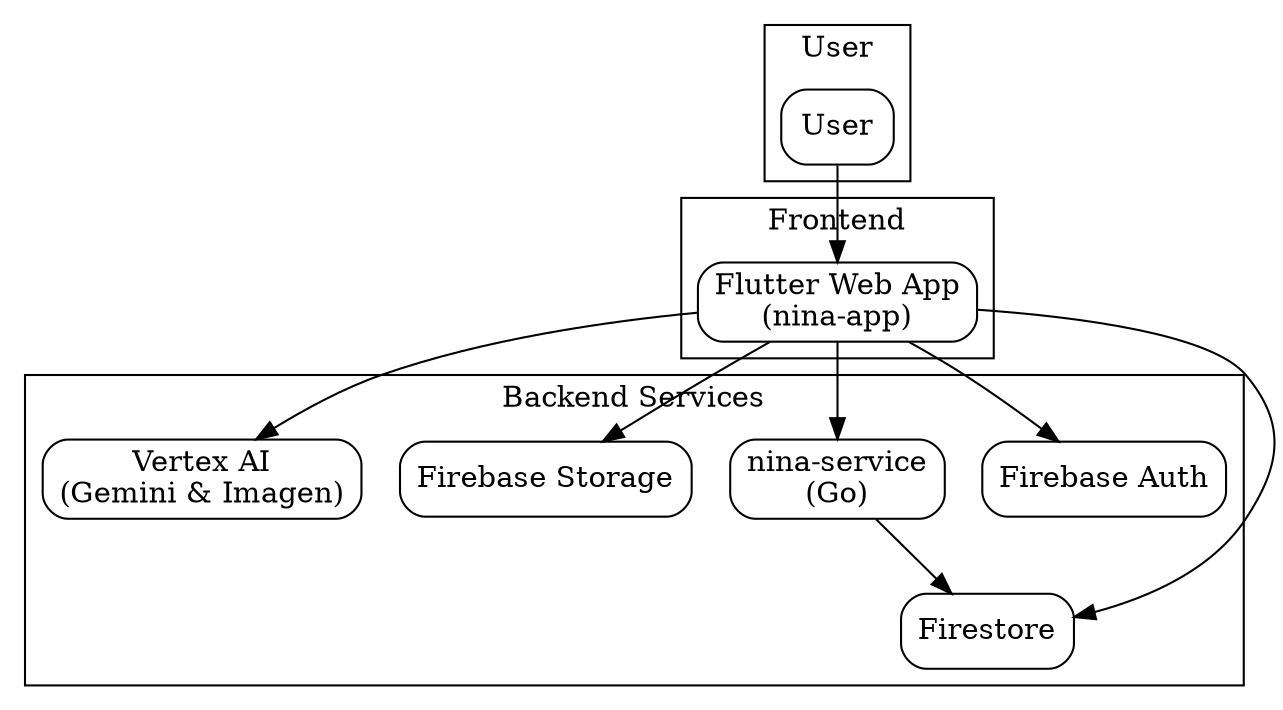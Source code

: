 digraph ArchitecturalDiagram {
    rankdir=TB;
    node [shape=box, style=rounded];

    subgraph cluster_user {
        label="User";
        User;
    }

    subgraph cluster_frontend {
        label="Frontend";
        WebApp [label="Flutter Web App\n(nina-app)"];
    }

    subgraph cluster_backend {
        label="Backend Services";
        FirebaseAuth [label="Firebase Auth"];
        NinaService [label="nina-service\n(Go)"];
        Firestore;
        FirebaseStorage [label="Firebase Storage"];
        VertexAI [label="Vertex AI\n(Gemini & Imagen)"];
    }

    User -> WebApp;
    WebApp -> FirebaseAuth;
    WebApp -> NinaService;
    WebApp -> Firestore;
    WebApp -> FirebaseStorage;
    WebApp -> VertexAI;
    NinaService -> Firestore;
}